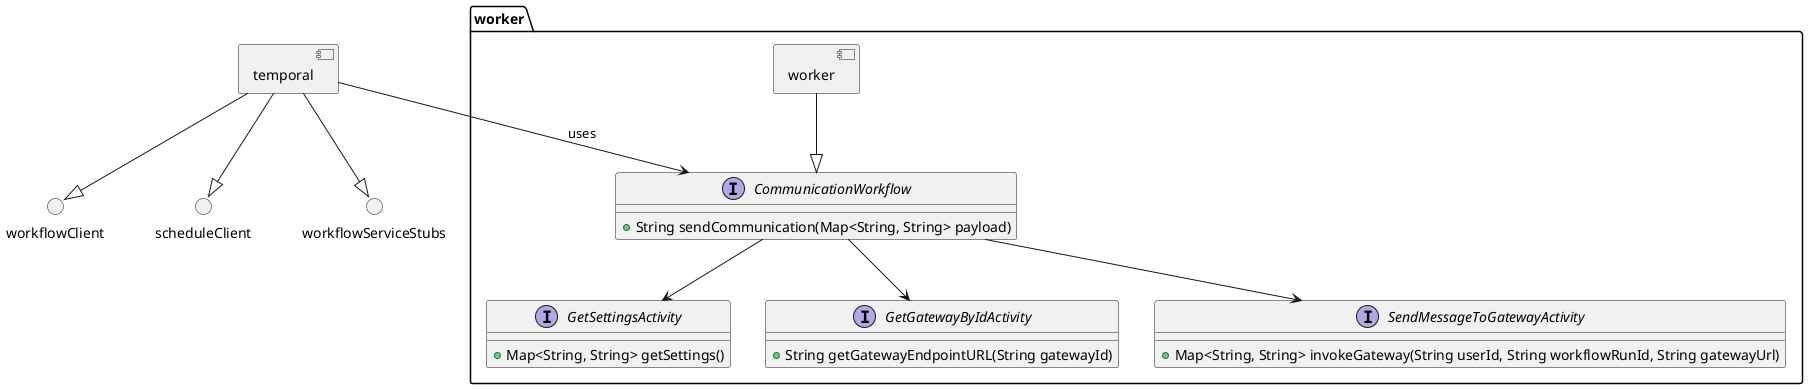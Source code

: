 @startuml Component Interfaces

component temporal {
}

() workflowClient
() scheduleClient
() workflowServiceStubs


workflowServiceStubs <|-u- temporal
workflowClient <|-u- temporal
scheduleClient <|-u- temporal


package "worker" as workerGroup {
    component worker{
    }

    interface CommunicationWorkflow {
        + String sendCommunication(Map<String, String> payload)

    }

    interface GetSettingsActivity {
        + Map<String, String> getSettings()

    }

    interface GetGatewayByIdActivity {
        + String getGatewayEndpointURL(String gatewayId)

    }

    interface SendMessageToGatewayActivity {
        + Map<String, String> invokeGateway(String userId, String workflowRunId, String gatewayUrl)
    }

    worker --|> CommunicationWorkflow
    CommunicationWorkflow --> GetSettingsActivity
    CommunicationWorkflow --> SendMessageToGatewayActivity
    CommunicationWorkflow --> GetGatewayByIdActivity
}

temporal --> CommunicationWorkflow: uses

@enduml